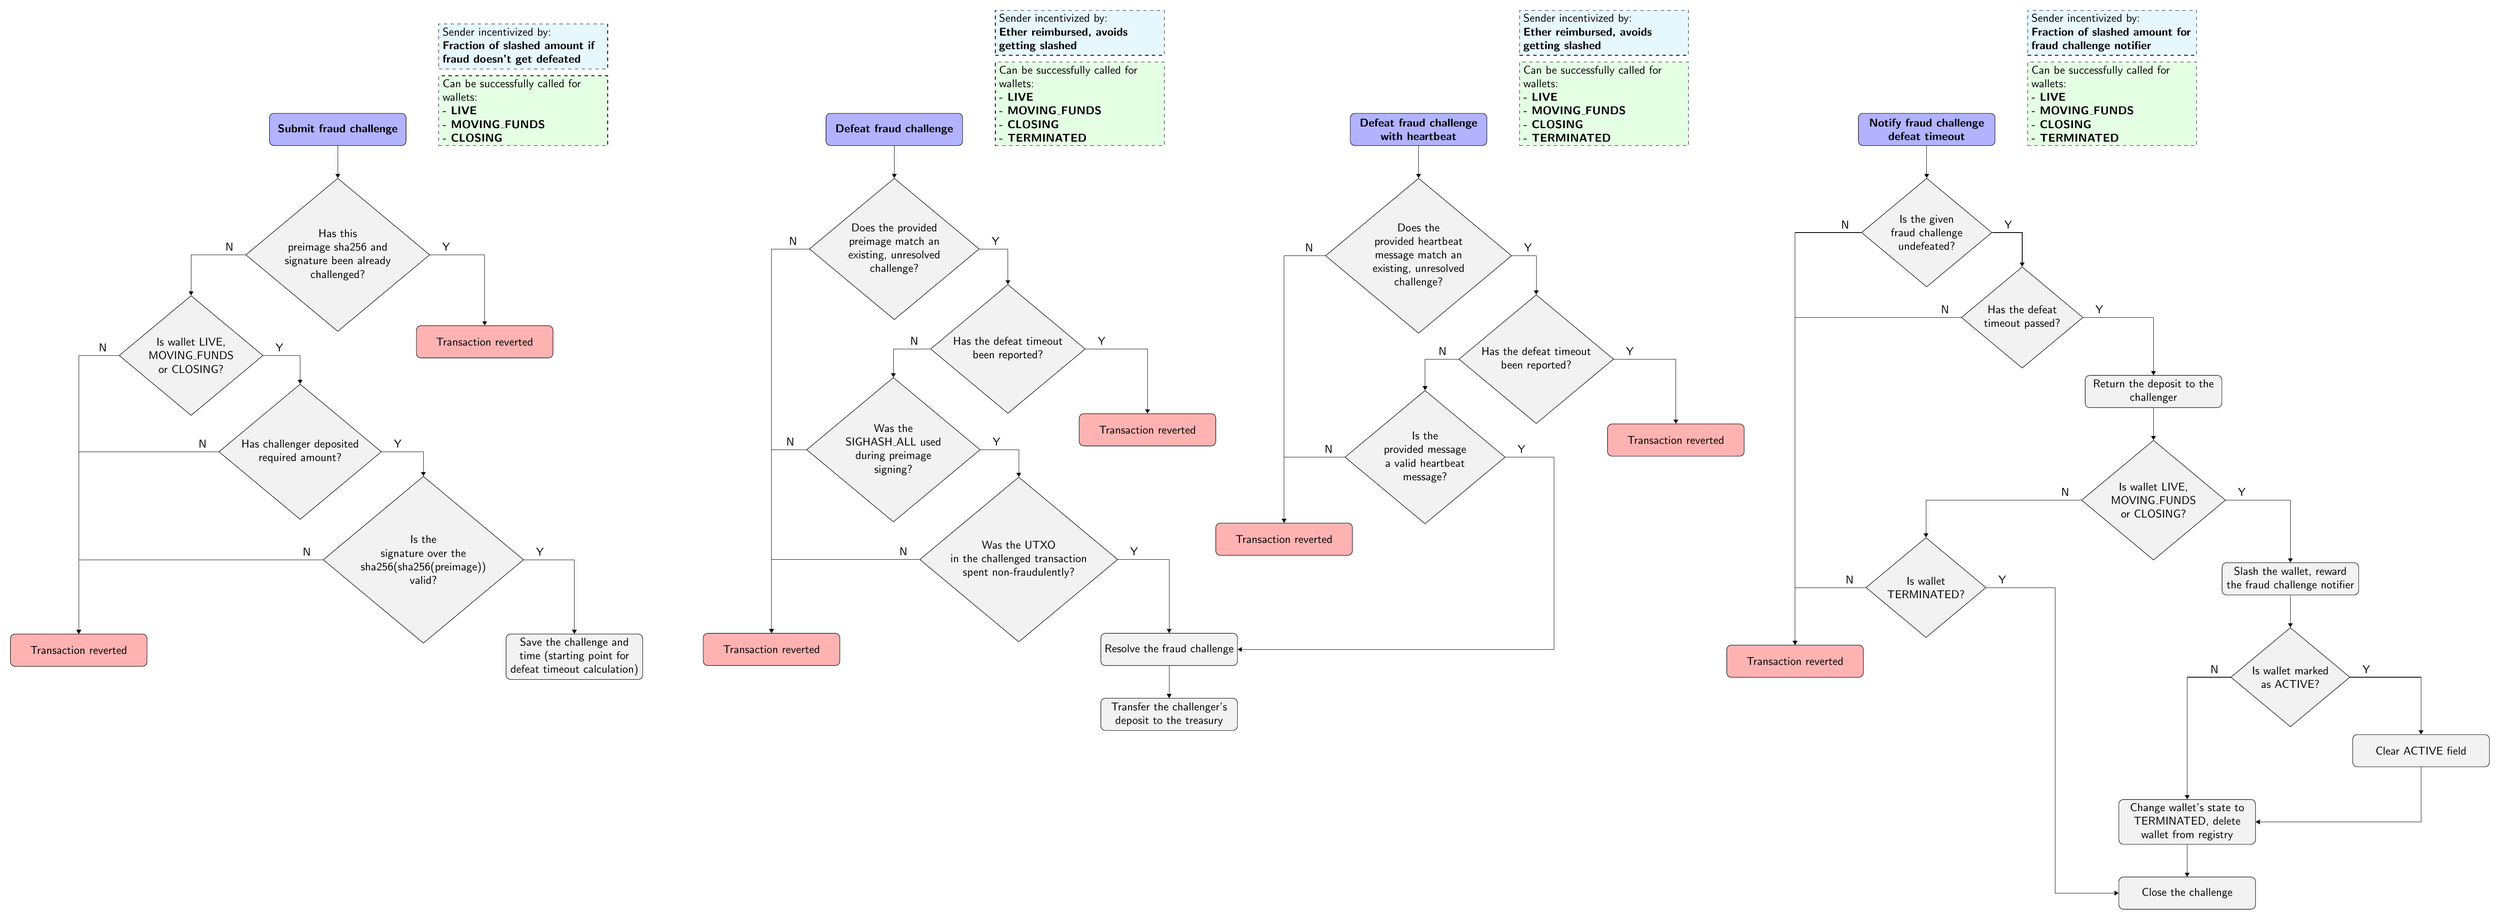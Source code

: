 % TIP: To generate `.pdf` file out of this `.tikz` file run:
% `pdflatex filename.tikz`.
% To install `pdflatex` on MacOS either run `brew install --cask mactex` (not
% recommended, downloads 4GB of data) or install `basictex` distribution plus
% needed packages (recommended, downloads only essential packages):
% ```
% brew install --cask basictex
% sudo tlmgr update --self
% sudo tlmgr install standalone
% sudo tlmgr install comment
% pdflatex <filename>.tikz
%```
% 
% To generate `.png` file out of `.pdf` on MacOS run:
% `convert -density 300 <filename>.pdf -resize 50% <filename>.png`.
% This requires installation of the `imagemagick` tool:
% `brew install imagemagick`.

\documentclass{standalone}%
\usepackage{tikz}%
\usetikzlibrary{positioning,shapes,arrows.meta,chains}%

% These commands are used to draw arrow labels
\newcommand{\yes}{node [auto, pos=0, xshift=5mm]{Y}}%
\newcommand{\no}{node [auto, swap, pos=0, xshift=-5mm]{N}}%

% We need layers to draw the background
\pgfdeclarelayer{background}%
\pgfsetlayers{background,main}%

\begin{document}%
\begin{tikzpicture}[
% Specify styles for nodes:
    base/.style = {rectangle, rounded corners, draw=black,
                   minimum width=4cm, minimum height=1cm,
                   text centered, text width=4cm, align=flush center},
   start/.style = {base, fill=blue!30},
  revert/.style = {base, fill=red!30},
  action/.style = {base, fill=black!5},
   check/.style = {diamond, aspect=1.2, draw=black, fill=black!5,
                   minimum width=1cm, align=center},
   note1/.style = {rectangle, draw, dashed, fill=green!10,
                   align=flush left, text width=5cm},
   note2/.style = {rectangle, draw, dashed, fill=cyan!10,
                   align=flush left, text width=5cm},
              > = Triangle,                  % defines the arrow tip style when `->` is used
           font = \sffamily,
]

% FRAUD CHALLENGE
% Nodes
\node[start]                                                     (fc_start)   {\textbf{Submit fraud challenge}};
\node[check, below=of fc_start]                                  (fc_check1)  {Has this\\ preimage sha256 and\\ signature been already\\ challenged?};
\node[revert, below right=of fc_check1]                          (fc_revert1) {Transaction reverted};
\node[check, below left=of fc_check1, xshift=-1cm]               (fc_check2)  {Is wallet LIVE,\\ MOVING\_FUNDS\\ or CLOSING?};
\node[check, below right=of fc_check2]                           (fc_check3)  {Has challenger deposited\\ required amount?};
\node[check, below right=of fc_check3]                           (fc_check4)  {Is the\\ signature over the\\ sha256(sha256(preimage))\\ valid?};
\node[revert, below left=of fc_check4, xshift=-6cm]              (fc_revert2) {Transaction reverted};
\node[action, below right=of fc_check4]                          (fc_action1) {Save the challenge and time (starting point for defeat timeout calculation)};
\node[note1, right=of fc_start.south east, anchor=south west]    (fc_note1)   {Can be successfully called for wallets:\\
                                                                               \textbf{- LIVE\\
                                                                               - MOVING\_FUNDS\\
                                                                               - CLOSING}};
\node[note2, above=of fc_note1.north, anchor=south, yshift=-8mm] (fc_note2)   {Sender incentivized by:\\ \textbf{Fraction of slashed amount if fraud doesn't get defeated}};

% Arrows
\draw[->] (fc_start)   -- (fc_check1);
\draw[->] (fc_check1)  -| (fc_check2)  \no;
\draw[->] (fc_check1)  -| (fc_revert1) \yes;
\draw[->] (fc_check2)  -| (fc_revert2) \no;
\draw[->] (fc_check2)  -| (fc_check3)  \yes;
\draw[->] (fc_check3)  -| (fc_revert2) \no;
\draw[->] (fc_check3)  -| (fc_check4)  \yes;
\draw[->] (fc_check4)  -| (fc_revert2) \no;
\draw[->] (fc_check4)  -| (fc_action1) \yes;


% DEFEAT FRAUD CHALLENGE
% Nodes
\node[start, right=of fc_start, xshift=120mm]                    (df_start)   {\textbf{Defeat fraud challenge}};
\node[check, below=of df_start]                                  (df_check1)  {Does the provided\\ preimage match an\\ existing, unresolved\\ challenge?};
\node[check, below right=of df_check1]                           (df_check2)  {Has the defeat timeout\\ been reported?};
\node[check, below left=of df_check2]                            (df_check3)  {Was the\\ SIGHASH\_ALL used\\ during preimage\\ signing?};
\node[revert, below right=of df_check2]                          (df_revert1) {Transaction reverted};
\node[check, below right=of df_check3]                           (df_check4)  {Was the UTXO\\ in the challenged transaction\\ spent non-fraudulently?};
\node[revert, below left=of df_check4, xshift=-3cm]                           (df_revert2) {Transaction reverted};
\node[action, below right=of df_check4]                          (df_action1) {Resolve the fraud challenge};
\node[action, below=of df_action1]                               (df_action2) {Transfer the challenger's deposit to the treasury};
\node[note1, right=of df_start.south east, anchor=south west]    (df_note1)   {Can be successfully called for wallets:\\ 
                                                                               \textbf{- LIVE\\
                                                                               - MOVING\_FUNDS\\
                                                                               - CLOSING\\
                                                                               - TERMINATED}};
\node[note2, above=of df_note1.north, anchor=south, yshift=-8mm] (df_note2)   {Sender incentivized by:\\ \textbf{Ether reimbursed, avoids getting slashed}};

% Arrows
\draw[->] (df_start)   -- (df_check1);
\draw[->] (df_check1)  -| (df_revert2) \no;
\draw[->] (df_check1)  -| (df_check2)  \yes;
\draw[->] (df_check2)  -| (df_check3)  \no;
\draw[->] (df_check2)  -| (df_revert1) \yes;
\draw[->] (df_check3)  -| (df_revert2) \no;
\draw[->] (df_check3)  -| (df_check4)  \yes;
\draw[->] (df_check4)  -| (df_revert2) \no;
\draw[->] (df_check4)  -| (df_action1) \yes;
\draw[->] (df_action1) -- (df_action2);


% DEFEAT FRAUD CHALLENGE WITH HEARTBEAT
% Nodes
\node[start, right=of df_start, xshift=110mm]                      (dfwt_start)   {\textbf{Defeat fraud challenge with heartbeat}};
\node[check, below=of dfwt_start]                                  (dfwt_check1)  {Does the\\ provided heartbeat\\ message match an\\ existing, unresolved\\ challenge?};
\node[check, below right=of dfwt_check1]                           (dfwt_check2)  {Has the defeat timeout\\ been reported?};
\node[check, below left=of dfwt_check2]                            (dfwt_check3)  {Is the\\ provided message\\ a valid heartbeat\\ message?};
\node[revert, below right=of dfwt_check2]                          (dfwt_revert1) {Transaction reverted};
\node[revert, below left=of dfwt_check3]                           (dfwt_revert2) {Transaction reverted};
\node[note1, right=of dfwt_start.south east, anchor=south west]    (dfwt_note1)   {Can be successfully called for wallets:\\ 
                                                                                   \textbf{- LIVE\\
                                                                                   - MOVING\_FUNDS\\
                                                                                   - CLOSING\\
                                                                                   - TERMINATED}};
\node[note2, above=of dfwt_note1.north, anchor=south, yshift=-8mm] (dfwt_note2)   {Sender incentivized by:\\ \textbf{Ether reimbursed, avoids getting slashed}};

% Arrows
% In places where arrows needs to bend more than once, we force the lines to
% pass through intermediary points. 
% (a,b) - sets point at an exact (a,b) coordinate
% +(a,b) - sets point at current point and moves it by (a,b) vector, but doesn't
%          remember the position afterwards
% ++(a,b) - sets point at current point and moves it by (a,b) vector and
%           remembers the position afterwards
% To ease edition of the diagram in the future, usage of relative values is
% recommended.
\draw[->] (dfwt_start)   --                (dfwt_check1);
\draw[->] (dfwt_check1)  -|                (dfwt_revert2) \no;
\draw[->] (dfwt_check1)  -|                (dfwt_check2)  \yes;
\draw[->] (dfwt_check2)  -|                (dfwt_check3)  \no;
\draw[->] (dfwt_check2)  -|                (dfwt_revert1) \yes;
\draw[->] (dfwt_check3)  -|                (dfwt_revert2) \no;
\draw[->] (dfwt_check3)  -- +(4,0) \yes |- (df_action1);
\draw[->] (df_action1)   --                (df_action2);


% FRAUD DEFEAT TIMEOUT
% Nodes
\node[start, right=of dfwt_start, xshift=105mm]                   (fdt_start)   {\textbf{Notify fraud challenge defeat timeout}};
\node[check, below=of fdt_start]                                  (fdt_check1)  {Is the given\\ fraud challenge\\ undefeated?};
\node[check, below right=of fdt_check1]                           (fdt_check2)  {Has the defeat \\ timeout passed?};
\node[action, below right=of fdt_check2]                          (fdt_action1) {Return the deposit to the challenger};
\node[check, below=of fdt_action1]                                (fdt_check3)  {Is wallet LIVE,\\ MOVING\_FUNDS\\ or CLOSING?};
\node[check, below left=of fdt_check3, xshift=-40mm]              (fdt_check4)  {Is wallet\\ TERMINATED?};
\node[revert, below left=of fdt_check4]                           (fdt_revert1) {Transaction reverted};
\node[action, below right=of fdt_check3]                          (fdt_action2) {Slash the wallet, reward the fraud challenge notifier};
\node[check, below=of fdt_action2]                                (fdt_check5)  {Is wallet marked\\ as ACTIVE?};
\node[action, below right=of fdt_check5]                          (fdt_action3) {Clear ACTIVE field};
\node[action, below left=of fdt_action3, xshift=-20mm]            (fdt_action4) {Change wallet's state to TERMINATED, delete wallet from registry};
\node[action, below=of fdt_action4]                               (fdt_action5) {Close the challenge};
\node[note1, right=of fdt_start.south east, anchor=south west]    (fdt_note1)   {Can be successfully called for wallets:\\ 
                                                                                 \textbf{- LIVE\\
                                                                                 - MOVING\_FUNDS\\
                                                                                 - CLOSING\\
                                                                                 - TERMINATED}};
\node[note2, above=of fdt_note1.north, anchor=south, yshift=-8mm] (fdt_note2)   {Sender incentivized by:\\ \textbf{Fraction of slashed amount for fraud challenge notifier}};

% Arrows
\draw[->] (fdt_start)   --                (fdt_check1);
\draw[->] (fdt_check1)  -|                (fdt_revert1)       \no;
\draw[->] (fdt_check1)  -|                (fdt_check2)        \yes;
\draw[->] (fdt_check2)  -|                (fdt_revert1)       \no;
\draw[->] (fdt_check2)  -|                (fdt_action1)       \yes;
\draw[->] (fdt_action1) --                (fdt_check3);
\draw[->] (fdt_check3)  -|                (fdt_check4)        \no;
\draw[->] (fdt_check3)  -|                (fdt_action2)       \yes;
\draw[->] (fdt_check4)  -|                (fdt_revert1)       \no;
\draw[->] (fdt_check4)  -| +(4,0) \yes |- (fdt_action5.west);
\draw[->] (fdt_action2) --                (fdt_check5);
\draw[->] (fdt_check5)  -|                (fdt_action4)       \no;
\draw[->] (fdt_check5)  -|                (fdt_action3)       \yes;
\draw[->] (fdt_action3) |-                (fdt_action4);
\draw[->] (fdt_action4) --                (fdt_action5);


% BACKGROUND
% To draw the background behind the nodes and other objects we use pgf layers. 
% We calculate top left and bottom right corners position of current canvas and
% construct white background between those points expanded by some small amount.
% This gives us nice little margin around the diagram.

\begin{pgfonlayer}{background}
  \path (current bounding box.north west)+(-0.2,0.2) node (a) {};
  \path (current bounding box.south east)+(0.2,-0.2) node (b) {};
  \path[fill=white] (a) rectangle (b);
\end{pgfonlayer}

\end{tikzpicture}
\end{document}
